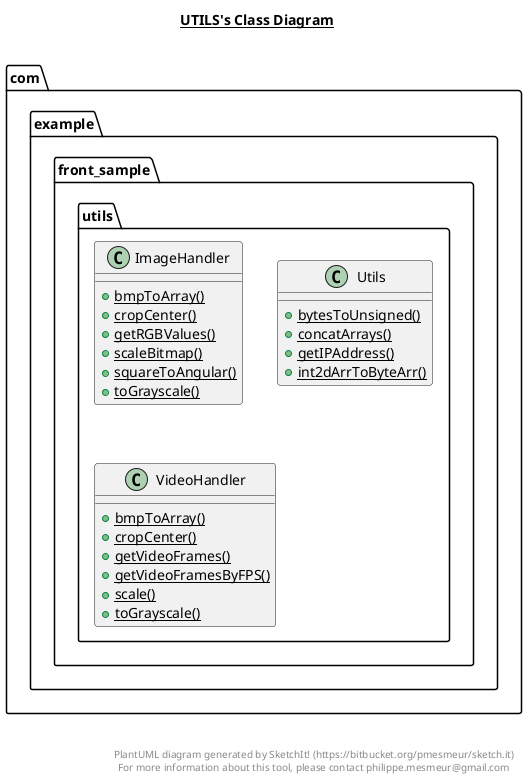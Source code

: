 @startuml

title __UTILS's Class Diagram__\n

  namespace com.example.front_sample {
    namespace utils {
      class com.example.front_sample.utils.ImageHandler {
          {static} + bmpToArray()
          {static} + cropCenter()
          {static} + getRGBValues()
          {static} + scaleBitmap()
          {static} + squareToAngular()
          {static} + toGrayscale()
      }
    }
  }
  

  namespace com.example.front_sample {
    namespace utils {
      class com.example.front_sample.utils.Utils {
          {static} + bytesToUnsigned()
          {static} + concatArrays()
          {static} + getIPAddress()
          {static} + int2dArrToByteArr()
      }
    }
  }
  

  namespace com.example.front_sample {
    namespace utils {
      class com.example.front_sample.utils.VideoHandler {
          {static} + bmpToArray()
          {static} + cropCenter()
          {static} + getVideoFrames()
          {static} + getVideoFramesByFPS()
          {static} + scale()
          {static} + toGrayscale()
      }
    }
  }
  



right footer


PlantUML diagram generated by SketchIt! (https://bitbucket.org/pmesmeur/sketch.it)
For more information about this tool, please contact philippe.mesmeur@gmail.com
endfooter

@enduml
